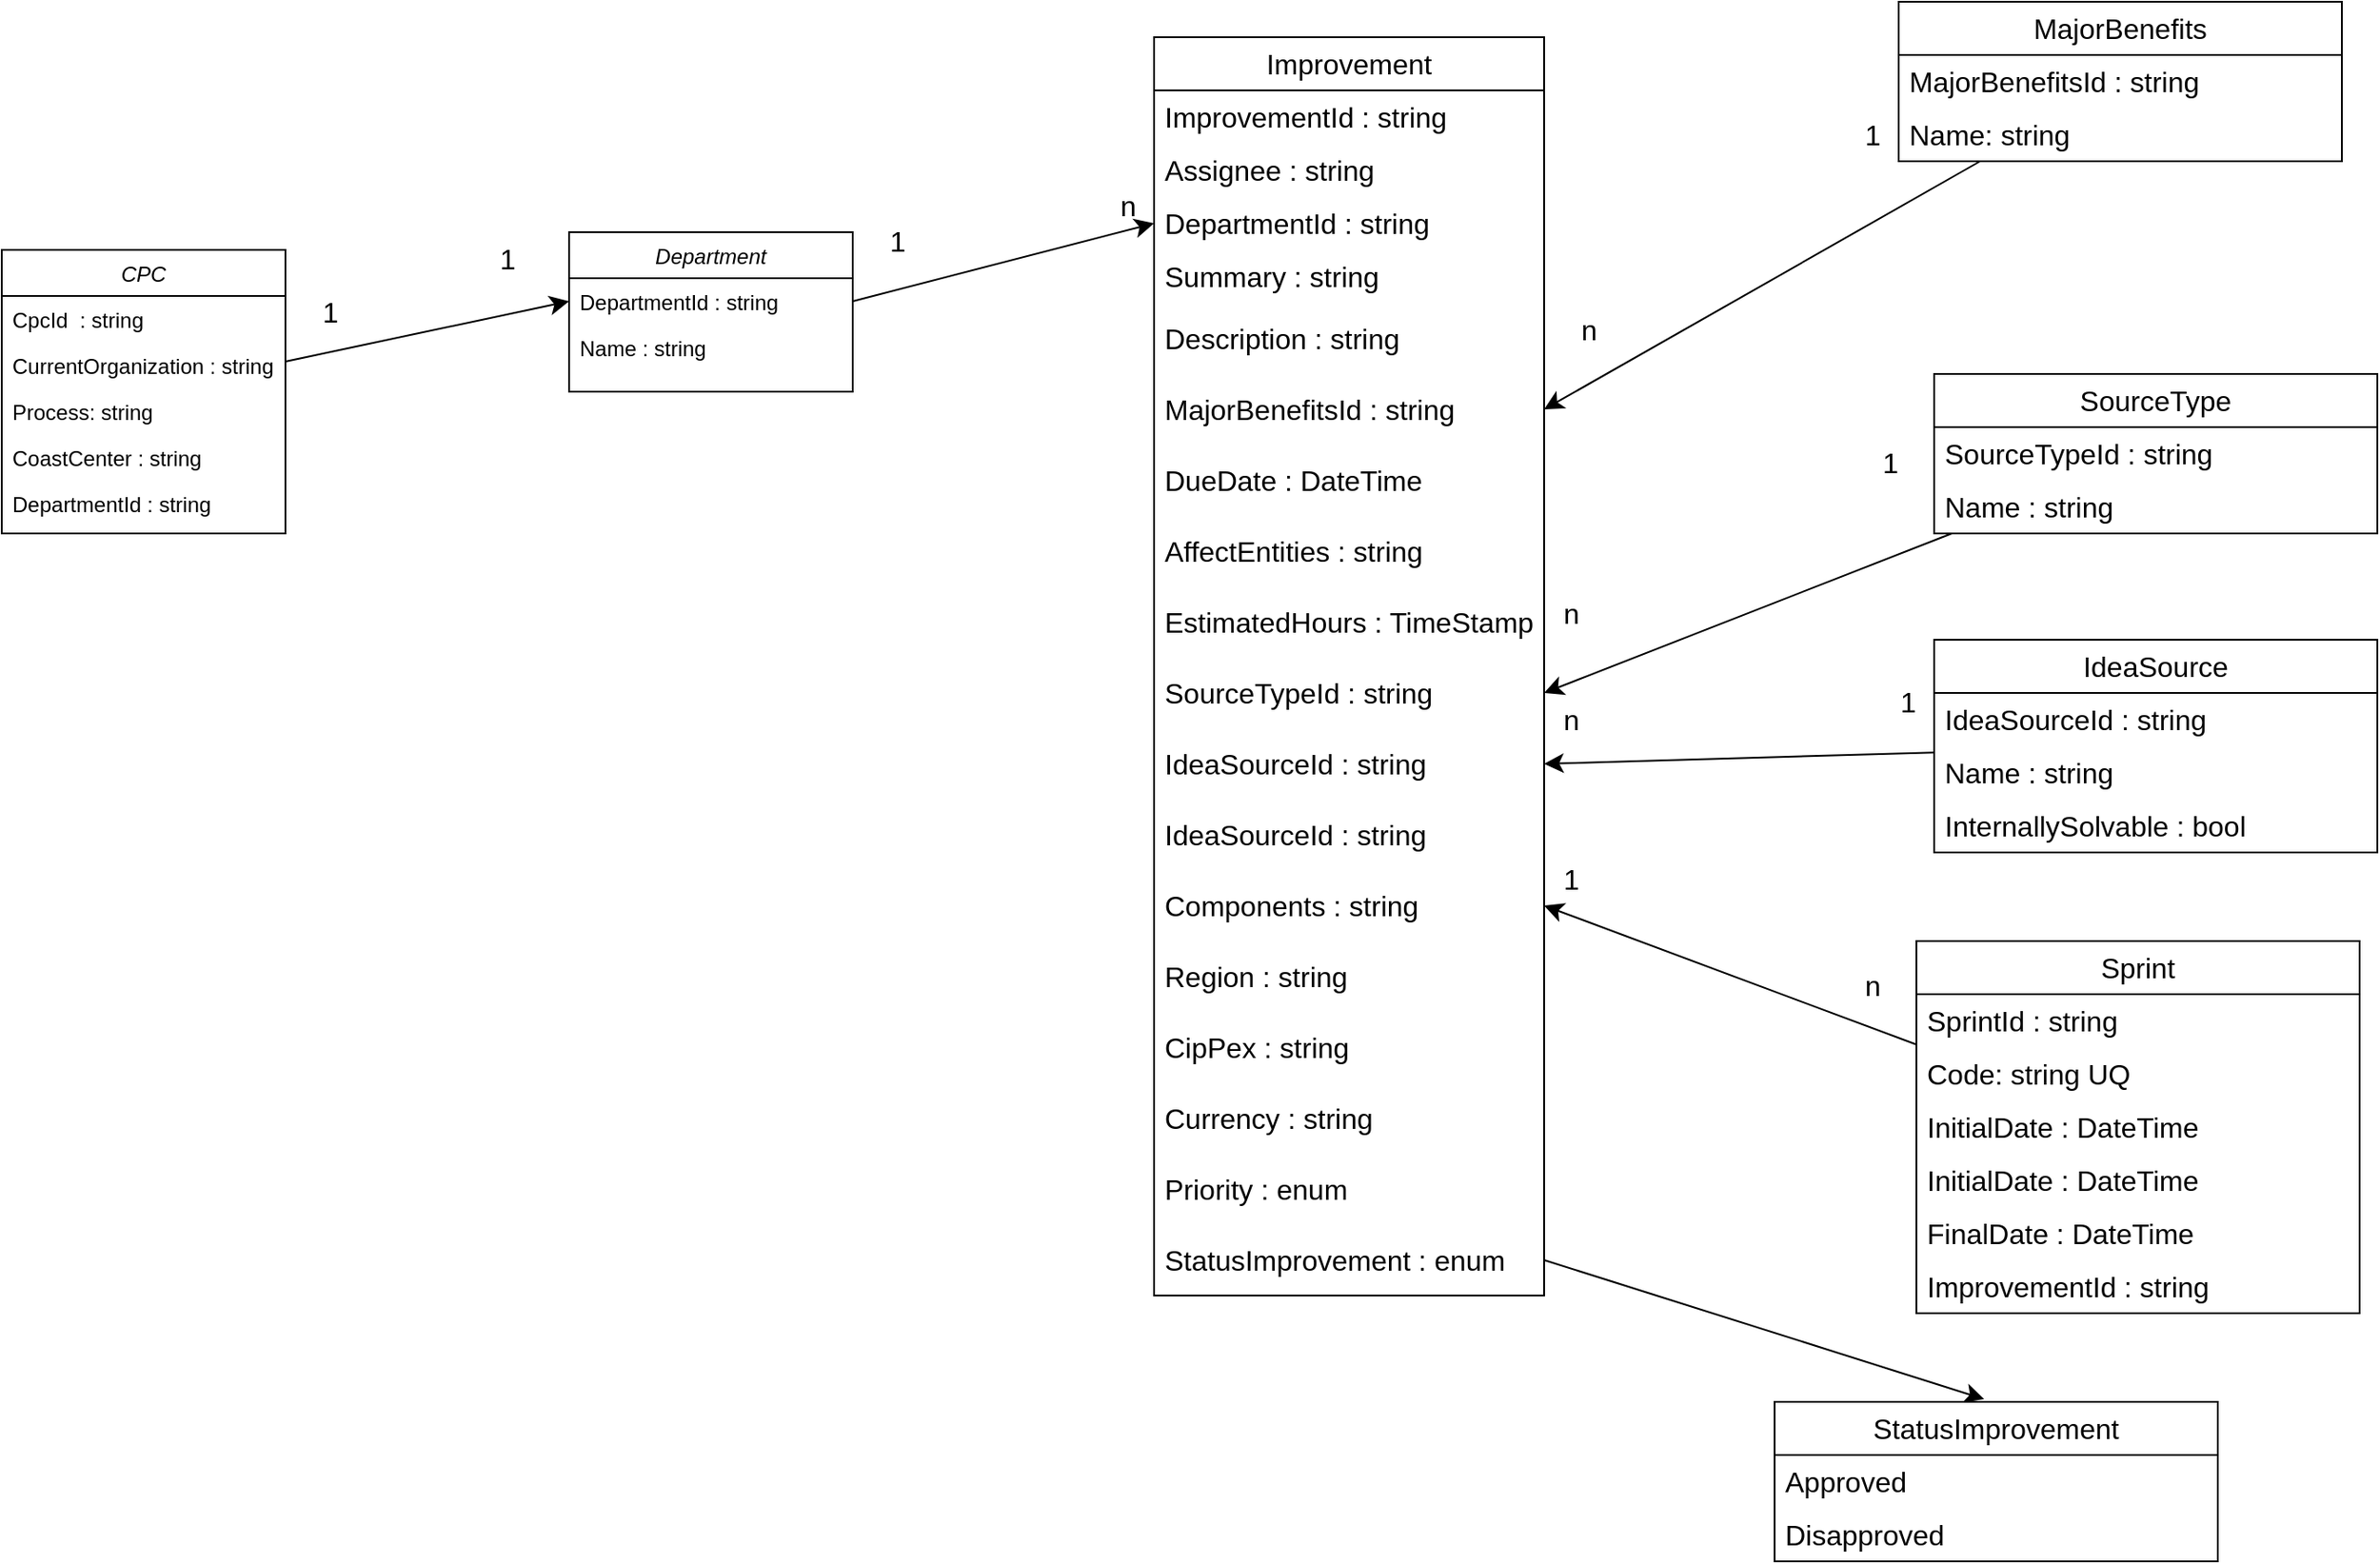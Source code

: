 <mxfile pages="2">
    <diagram id="C5RBs43oDa-KdzZeNtuy" name="Page-1">
        <mxGraphModel dx="1893" dy="731" grid="1" gridSize="10" guides="1" tooltips="1" connect="1" arrows="1" fold="1" page="1" pageScale="1" pageWidth="827" pageHeight="1169" math="0" shadow="0">
            <root>
                <mxCell id="WIyWlLk6GJQsqaUBKTNV-0"/>
                <mxCell id="WIyWlLk6GJQsqaUBKTNV-1" parent="WIyWlLk6GJQsqaUBKTNV-0"/>
                <mxCell id="zkfFHV4jXpPFQw0GAbJ--0" value="Department" style="swimlane;fontStyle=2;align=center;verticalAlign=top;childLayout=stackLayout;horizontal=1;startSize=26;horizontalStack=0;resizeParent=1;resizeLast=0;collapsible=1;marginBottom=0;rounded=0;shadow=0;strokeWidth=1;" parent="WIyWlLk6GJQsqaUBKTNV-1" vertex="1">
                    <mxGeometry x="-230" y="160" width="160" height="90" as="geometry">
                        <mxRectangle x="230" y="140" width="160" height="26" as="alternateBounds"/>
                    </mxGeometry>
                </mxCell>
                <mxCell id="zkfFHV4jXpPFQw0GAbJ--1" value="DepartmentId : string&#10;" style="text;align=left;verticalAlign=top;spacingLeft=4;spacingRight=4;overflow=hidden;rotatable=0;points=[[0,0.5],[1,0.5]];portConstraint=eastwest;" parent="zkfFHV4jXpPFQw0GAbJ--0" vertex="1">
                    <mxGeometry y="26" width="160" height="26" as="geometry"/>
                </mxCell>
                <mxCell id="zkfFHV4jXpPFQw0GAbJ--2" value="Name : string" style="text;align=left;verticalAlign=top;spacingLeft=4;spacingRight=4;overflow=hidden;rotatable=0;points=[[0,0.5],[1,0.5]];portConstraint=eastwest;rounded=0;shadow=0;html=0;" parent="zkfFHV4jXpPFQw0GAbJ--0" vertex="1">
                    <mxGeometry y="52" width="160" height="26" as="geometry"/>
                </mxCell>
                <mxCell id="5X6vWWqTuCtD_axQP573-7" style="edgeStyle=none;curved=1;rounded=0;orthogonalLoop=1;jettySize=auto;html=1;entryX=0;entryY=0.5;entryDx=0;entryDy=0;fontSize=12;startSize=8;endSize=8;" parent="WIyWlLk6GJQsqaUBKTNV-1" source="5X6vWWqTuCtD_axQP573-0" target="zkfFHV4jXpPFQw0GAbJ--1" edge="1">
                    <mxGeometry relative="1" as="geometry"/>
                </mxCell>
                <mxCell id="5X6vWWqTuCtD_axQP573-0" value="CPC" style="swimlane;fontStyle=2;align=center;verticalAlign=top;childLayout=stackLayout;horizontal=1;startSize=26;horizontalStack=0;resizeParent=1;resizeLast=0;collapsible=1;marginBottom=0;rounded=0;shadow=0;strokeWidth=1;" parent="WIyWlLk6GJQsqaUBKTNV-1" vertex="1">
                    <mxGeometry x="-550" y="170" width="160" height="160" as="geometry">
                        <mxRectangle x="230" y="140" width="160" height="26" as="alternateBounds"/>
                    </mxGeometry>
                </mxCell>
                <mxCell id="5X6vWWqTuCtD_axQP573-1" value="CpcId  : string" style="text;align=left;verticalAlign=top;spacingLeft=4;spacingRight=4;overflow=hidden;rotatable=0;points=[[0,0.5],[1,0.5]];portConstraint=eastwest;" parent="5X6vWWqTuCtD_axQP573-0" vertex="1">
                    <mxGeometry y="26" width="160" height="26" as="geometry"/>
                </mxCell>
                <mxCell id="5X6vWWqTuCtD_axQP573-2" value="CurrentOrganization : string" style="text;align=left;verticalAlign=top;spacingLeft=4;spacingRight=4;overflow=hidden;rotatable=0;points=[[0,0.5],[1,0.5]];portConstraint=eastwest;rounded=0;shadow=0;html=0;" parent="5X6vWWqTuCtD_axQP573-0" vertex="1">
                    <mxGeometry y="52" width="160" height="26" as="geometry"/>
                </mxCell>
                <mxCell id="5X6vWWqTuCtD_axQP573-4" value="Process: string" style="text;align=left;verticalAlign=top;spacingLeft=4;spacingRight=4;overflow=hidden;rotatable=0;points=[[0,0.5],[1,0.5]];portConstraint=eastwest;rounded=0;shadow=0;html=0;" parent="5X6vWWqTuCtD_axQP573-0" vertex="1">
                    <mxGeometry y="78" width="160" height="26" as="geometry"/>
                </mxCell>
                <mxCell id="5X6vWWqTuCtD_axQP573-5" value="CoastCenter : string" style="text;align=left;verticalAlign=top;spacingLeft=4;spacingRight=4;overflow=hidden;rotatable=0;points=[[0,0.5],[1,0.5]];portConstraint=eastwest;rounded=0;shadow=0;html=0;" parent="5X6vWWqTuCtD_axQP573-0" vertex="1">
                    <mxGeometry y="104" width="160" height="26" as="geometry"/>
                </mxCell>
                <mxCell id="5X6vWWqTuCtD_axQP573-6" value="DepartmentId : string" style="text;align=left;verticalAlign=top;spacingLeft=4;spacingRight=4;overflow=hidden;rotatable=0;points=[[0,0.5],[1,0.5]];portConstraint=eastwest;rounded=0;shadow=0;html=0;" parent="5X6vWWqTuCtD_axQP573-0" vertex="1">
                    <mxGeometry y="130" width="160" height="26" as="geometry"/>
                </mxCell>
                <mxCell id="5X6vWWqTuCtD_axQP573-8" value="1" style="text;html=1;align=center;verticalAlign=middle;resizable=0;points=[];autosize=1;strokeColor=none;fillColor=none;fontSize=16;" parent="WIyWlLk6GJQsqaUBKTNV-1" vertex="1">
                    <mxGeometry x="-280" y="160" width="30" height="30" as="geometry"/>
                </mxCell>
                <mxCell id="5X6vWWqTuCtD_axQP573-9" value="1" style="text;html=1;align=center;verticalAlign=middle;resizable=0;points=[];autosize=1;strokeColor=none;fillColor=none;fontSize=16;" parent="WIyWlLk6GJQsqaUBKTNV-1" vertex="1">
                    <mxGeometry x="-380" y="190" width="30" height="30" as="geometry"/>
                </mxCell>
                <mxCell id="5X6vWWqTuCtD_axQP573-10" value="Improvement" style="swimlane;fontStyle=0;childLayout=stackLayout;horizontal=1;startSize=30;horizontalStack=0;resizeParent=1;resizeParentMax=0;resizeLast=0;collapsible=1;marginBottom=0;whiteSpace=wrap;html=1;fontSize=16;" parent="WIyWlLk6GJQsqaUBKTNV-1" vertex="1">
                    <mxGeometry x="100" y="50" width="220" height="710" as="geometry"/>
                </mxCell>
                <mxCell id="5X6vWWqTuCtD_axQP573-11" value="ImprovementId : string" style="text;strokeColor=none;fillColor=none;align=left;verticalAlign=middle;spacingLeft=4;spacingRight=4;overflow=hidden;points=[[0,0.5],[1,0.5]];portConstraint=eastwest;rotatable=0;whiteSpace=wrap;html=1;fontSize=16;" parent="5X6vWWqTuCtD_axQP573-10" vertex="1">
                    <mxGeometry y="30" width="220" height="30" as="geometry"/>
                </mxCell>
                <mxCell id="5X6vWWqTuCtD_axQP573-48" value="Assignee&amp;nbsp;: string" style="text;strokeColor=none;fillColor=none;align=left;verticalAlign=middle;spacingLeft=4;spacingRight=4;overflow=hidden;points=[[0,0.5],[1,0.5]];portConstraint=eastwest;rotatable=0;whiteSpace=wrap;html=1;fontSize=16;" parent="5X6vWWqTuCtD_axQP573-10" vertex="1">
                    <mxGeometry y="60" width="220" height="30" as="geometry"/>
                </mxCell>
                <mxCell id="5X6vWWqTuCtD_axQP573-53" value="DepartmentId : string" style="text;strokeColor=none;fillColor=none;align=left;verticalAlign=middle;spacingLeft=4;spacingRight=4;overflow=hidden;points=[[0,0.5],[1,0.5]];portConstraint=eastwest;rotatable=0;whiteSpace=wrap;html=1;fontSize=16;" parent="5X6vWWqTuCtD_axQP573-10" vertex="1">
                    <mxGeometry y="90" width="220" height="30" as="geometry"/>
                </mxCell>
                <mxCell id="5X6vWWqTuCtD_axQP573-12" value="Summary : string" style="text;strokeColor=none;fillColor=none;align=left;verticalAlign=middle;spacingLeft=4;spacingRight=4;overflow=hidden;points=[[0,0.5],[1,0.5]];portConstraint=eastwest;rotatable=0;whiteSpace=wrap;html=1;fontSize=16;" parent="5X6vWWqTuCtD_axQP573-10" vertex="1">
                    <mxGeometry y="120" width="220" height="30" as="geometry"/>
                </mxCell>
                <mxCell id="5X6vWWqTuCtD_axQP573-13" value="Description : string" style="text;strokeColor=none;fillColor=none;align=left;verticalAlign=middle;spacingLeft=4;spacingRight=4;overflow=hidden;points=[[0,0.5],[1,0.5]];portConstraint=eastwest;rotatable=0;whiteSpace=wrap;html=1;fontSize=16;" parent="5X6vWWqTuCtD_axQP573-10" vertex="1">
                    <mxGeometry y="150" width="220" height="40" as="geometry"/>
                </mxCell>
                <mxCell id="5X6vWWqTuCtD_axQP573-19" value="MajorBenefitsId : string&amp;nbsp;" style="text;strokeColor=none;fillColor=none;align=left;verticalAlign=middle;spacingLeft=4;spacingRight=4;overflow=hidden;points=[[0,0.5],[1,0.5]];portConstraint=eastwest;rotatable=0;whiteSpace=wrap;html=1;fontSize=16;" parent="5X6vWWqTuCtD_axQP573-10" vertex="1">
                    <mxGeometry y="190" width="220" height="40" as="geometry"/>
                </mxCell>
                <mxCell id="5X6vWWqTuCtD_axQP573-25" value="DueDate : DateTime" style="text;strokeColor=none;fillColor=none;align=left;verticalAlign=middle;spacingLeft=4;spacingRight=4;overflow=hidden;points=[[0,0.5],[1,0.5]];portConstraint=eastwest;rotatable=0;whiteSpace=wrap;html=1;fontSize=16;" parent="5X6vWWqTuCtD_axQP573-10" vertex="1">
                    <mxGeometry y="230" width="220" height="40" as="geometry"/>
                </mxCell>
                <mxCell id="5X6vWWqTuCtD_axQP573-26" value="AffectEntities : string" style="text;strokeColor=none;fillColor=none;align=left;verticalAlign=middle;spacingLeft=4;spacingRight=4;overflow=hidden;points=[[0,0.5],[1,0.5]];portConstraint=eastwest;rotatable=0;whiteSpace=wrap;html=1;fontSize=16;" parent="5X6vWWqTuCtD_axQP573-10" vertex="1">
                    <mxGeometry y="270" width="220" height="40" as="geometry"/>
                </mxCell>
                <mxCell id="5X6vWWqTuCtD_axQP573-33" value="EstimatedHours : TimeStamp" style="text;strokeColor=none;fillColor=none;align=left;verticalAlign=middle;spacingLeft=4;spacingRight=4;overflow=hidden;points=[[0,0.5],[1,0.5]];portConstraint=eastwest;rotatable=0;whiteSpace=wrap;html=1;fontSize=16;" parent="5X6vWWqTuCtD_axQP573-10" vertex="1">
                    <mxGeometry y="310" width="220" height="40" as="geometry"/>
                </mxCell>
                <mxCell id="5X6vWWqTuCtD_axQP573-34" value="SourceTypeId : string" style="text;strokeColor=none;fillColor=none;align=left;verticalAlign=middle;spacingLeft=4;spacingRight=4;overflow=hidden;points=[[0,0.5],[1,0.5]];portConstraint=eastwest;rotatable=0;whiteSpace=wrap;html=1;fontSize=16;" parent="5X6vWWqTuCtD_axQP573-10" vertex="1">
                    <mxGeometry y="350" width="220" height="40" as="geometry"/>
                </mxCell>
                <mxCell id="5X6vWWqTuCtD_axQP573-42" value="IdeaSourceId : string" style="text;strokeColor=none;fillColor=none;align=left;verticalAlign=middle;spacingLeft=4;spacingRight=4;overflow=hidden;points=[[0,0.5],[1,0.5]];portConstraint=eastwest;rotatable=0;whiteSpace=wrap;html=1;fontSize=16;" parent="5X6vWWqTuCtD_axQP573-10" vertex="1">
                    <mxGeometry y="390" width="220" height="40" as="geometry"/>
                </mxCell>
                <mxCell id="5X6vWWqTuCtD_axQP573-57" value="IdeaSourceId : string" style="text;strokeColor=none;fillColor=none;align=left;verticalAlign=middle;spacingLeft=4;spacingRight=4;overflow=hidden;points=[[0,0.5],[1,0.5]];portConstraint=eastwest;rotatable=0;whiteSpace=wrap;html=1;fontSize=16;" parent="5X6vWWqTuCtD_axQP573-10" vertex="1">
                    <mxGeometry y="430" width="220" height="40" as="geometry"/>
                </mxCell>
                <mxCell id="5X6vWWqTuCtD_axQP573-66" value="Components : string" style="text;strokeColor=none;fillColor=none;align=left;verticalAlign=middle;spacingLeft=4;spacingRight=4;overflow=hidden;points=[[0,0.5],[1,0.5]];portConstraint=eastwest;rotatable=0;whiteSpace=wrap;html=1;fontSize=16;" parent="5X6vWWqTuCtD_axQP573-10" vertex="1">
                    <mxGeometry y="470" width="220" height="40" as="geometry"/>
                </mxCell>
                <mxCell id="5X6vWWqTuCtD_axQP573-67" value="Region : string" style="text;strokeColor=none;fillColor=none;align=left;verticalAlign=middle;spacingLeft=4;spacingRight=4;overflow=hidden;points=[[0,0.5],[1,0.5]];portConstraint=eastwest;rotatable=0;whiteSpace=wrap;html=1;fontSize=16;" parent="5X6vWWqTuCtD_axQP573-10" vertex="1">
                    <mxGeometry y="510" width="220" height="40" as="geometry"/>
                </mxCell>
                <mxCell id="5X6vWWqTuCtD_axQP573-68" value="CipPex : string" style="text;strokeColor=none;fillColor=none;align=left;verticalAlign=middle;spacingLeft=4;spacingRight=4;overflow=hidden;points=[[0,0.5],[1,0.5]];portConstraint=eastwest;rotatable=0;whiteSpace=wrap;html=1;fontSize=16;" parent="5X6vWWqTuCtD_axQP573-10" vertex="1">
                    <mxGeometry y="550" width="220" height="40" as="geometry"/>
                </mxCell>
                <mxCell id="5X6vWWqTuCtD_axQP573-69" value="Currency : string" style="text;strokeColor=none;fillColor=none;align=left;verticalAlign=middle;spacingLeft=4;spacingRight=4;overflow=hidden;points=[[0,0.5],[1,0.5]];portConstraint=eastwest;rotatable=0;whiteSpace=wrap;html=1;fontSize=16;" parent="5X6vWWqTuCtD_axQP573-10" vertex="1">
                    <mxGeometry y="590" width="220" height="40" as="geometry"/>
                </mxCell>
                <mxCell id="5X6vWWqTuCtD_axQP573-70" value="Priority : enum" style="text;strokeColor=none;fillColor=none;align=left;verticalAlign=middle;spacingLeft=4;spacingRight=4;overflow=hidden;points=[[0,0.5],[1,0.5]];portConstraint=eastwest;rotatable=0;whiteSpace=wrap;html=1;fontSize=16;" parent="5X6vWWqTuCtD_axQP573-10" vertex="1">
                    <mxGeometry y="630" width="220" height="40" as="geometry"/>
                </mxCell>
                <mxCell id="V3F5qTrBF1ACq048u2DE-0" value="StatusImprovement : enum" style="text;strokeColor=none;fillColor=none;align=left;verticalAlign=middle;spacingLeft=4;spacingRight=4;overflow=hidden;points=[[0,0.5],[1,0.5]];portConstraint=eastwest;rotatable=0;whiteSpace=wrap;html=1;fontSize=16;" parent="5X6vWWqTuCtD_axQP573-10" vertex="1">
                    <mxGeometry y="670" width="220" height="40" as="geometry"/>
                </mxCell>
                <mxCell id="5X6vWWqTuCtD_axQP573-35" style="edgeStyle=none;curved=1;rounded=0;orthogonalLoop=1;jettySize=auto;html=1;entryX=1;entryY=0.5;entryDx=0;entryDy=0;fontSize=12;startSize=8;endSize=8;" parent="WIyWlLk6GJQsqaUBKTNV-1" source="5X6vWWqTuCtD_axQP573-14" target="5X6vWWqTuCtD_axQP573-19" edge="1">
                    <mxGeometry relative="1" as="geometry"/>
                </mxCell>
                <mxCell id="5X6vWWqTuCtD_axQP573-14" value="MajorBenefits" style="swimlane;fontStyle=0;childLayout=stackLayout;horizontal=1;startSize=30;horizontalStack=0;resizeParent=1;resizeParentMax=0;resizeLast=0;collapsible=1;marginBottom=0;whiteSpace=wrap;html=1;fontSize=16;" parent="WIyWlLk6GJQsqaUBKTNV-1" vertex="1">
                    <mxGeometry x="520" y="30" width="250" height="90" as="geometry"/>
                </mxCell>
                <mxCell id="5X6vWWqTuCtD_axQP573-17" value="MajorBenefitsId : string&amp;nbsp;" style="text;strokeColor=none;fillColor=none;align=left;verticalAlign=middle;spacingLeft=4;spacingRight=4;overflow=hidden;points=[[0,0.5],[1,0.5]];portConstraint=eastwest;rotatable=0;whiteSpace=wrap;html=1;fontSize=16;" parent="5X6vWWqTuCtD_axQP573-14" vertex="1">
                    <mxGeometry y="30" width="250" height="30" as="geometry"/>
                </mxCell>
                <mxCell id="5X6vWWqTuCtD_axQP573-32" value="Name: string" style="text;strokeColor=none;fillColor=none;align=left;verticalAlign=middle;spacingLeft=4;spacingRight=4;overflow=hidden;points=[[0,0.5],[1,0.5]];portConstraint=eastwest;rotatable=0;whiteSpace=wrap;html=1;fontSize=16;" parent="5X6vWWqTuCtD_axQP573-14" vertex="1">
                    <mxGeometry y="60" width="250" height="30" as="geometry"/>
                </mxCell>
                <mxCell id="5X6vWWqTuCtD_axQP573-36" style="edgeStyle=none;curved=1;rounded=0;orthogonalLoop=1;jettySize=auto;html=1;entryX=1;entryY=0.5;entryDx=0;entryDy=0;fontSize=12;startSize=8;endSize=8;" parent="WIyWlLk6GJQsqaUBKTNV-1" source="5X6vWWqTuCtD_axQP573-27" target="5X6vWWqTuCtD_axQP573-34" edge="1">
                    <mxGeometry relative="1" as="geometry"/>
                </mxCell>
                <mxCell id="5X6vWWqTuCtD_axQP573-27" value="SourceType" style="swimlane;fontStyle=0;childLayout=stackLayout;horizontal=1;startSize=30;horizontalStack=0;resizeParent=1;resizeParentMax=0;resizeLast=0;collapsible=1;marginBottom=0;whiteSpace=wrap;html=1;fontSize=16;" parent="WIyWlLk6GJQsqaUBKTNV-1" vertex="1">
                    <mxGeometry x="540" y="240" width="250" height="90" as="geometry"/>
                </mxCell>
                <mxCell id="5X6vWWqTuCtD_axQP573-28" value="SourceTypeId : string" style="text;strokeColor=none;fillColor=none;align=left;verticalAlign=middle;spacingLeft=4;spacingRight=4;overflow=hidden;points=[[0,0.5],[1,0.5]];portConstraint=eastwest;rotatable=0;whiteSpace=wrap;html=1;fontSize=16;" parent="5X6vWWqTuCtD_axQP573-27" vertex="1">
                    <mxGeometry y="30" width="250" height="30" as="geometry"/>
                </mxCell>
                <mxCell id="5X6vWWqTuCtD_axQP573-37" value="Name : string" style="text;strokeColor=none;fillColor=none;align=left;verticalAlign=middle;spacingLeft=4;spacingRight=4;overflow=hidden;points=[[0,0.5],[1,0.5]];portConstraint=eastwest;rotatable=0;whiteSpace=wrap;html=1;fontSize=16;" parent="5X6vWWqTuCtD_axQP573-27" vertex="1">
                    <mxGeometry y="60" width="250" height="30" as="geometry"/>
                </mxCell>
                <mxCell id="5X6vWWqTuCtD_axQP573-38" value="n" style="text;html=1;align=center;verticalAlign=middle;resizable=0;points=[];autosize=1;strokeColor=none;fillColor=none;fontSize=16;" parent="WIyWlLk6GJQsqaUBKTNV-1" vertex="1">
                    <mxGeometry x="330" y="200" width="30" height="30" as="geometry"/>
                </mxCell>
                <mxCell id="5X6vWWqTuCtD_axQP573-39" value="1" style="text;html=1;align=center;verticalAlign=middle;resizable=0;points=[];autosize=1;strokeColor=none;fillColor=none;fontSize=16;" parent="WIyWlLk6GJQsqaUBKTNV-1" vertex="1">
                    <mxGeometry x="490" y="90" width="30" height="30" as="geometry"/>
                </mxCell>
                <mxCell id="5X6vWWqTuCtD_axQP573-40" value="n" style="text;html=1;align=center;verticalAlign=middle;resizable=0;points=[];autosize=1;strokeColor=none;fillColor=none;fontSize=16;" parent="WIyWlLk6GJQsqaUBKTNV-1" vertex="1">
                    <mxGeometry x="320" y="360" width="30" height="30" as="geometry"/>
                </mxCell>
                <mxCell id="5X6vWWqTuCtD_axQP573-41" value="1" style="text;html=1;align=center;verticalAlign=middle;resizable=0;points=[];autosize=1;strokeColor=none;fillColor=none;fontSize=16;" parent="WIyWlLk6GJQsqaUBKTNV-1" vertex="1">
                    <mxGeometry x="500" y="275" width="30" height="30" as="geometry"/>
                </mxCell>
                <mxCell id="5X6vWWqTuCtD_axQP573-47" style="edgeStyle=none;curved=1;rounded=0;orthogonalLoop=1;jettySize=auto;html=1;entryX=1;entryY=0.5;entryDx=0;entryDy=0;fontSize=12;startSize=8;endSize=8;" parent="WIyWlLk6GJQsqaUBKTNV-1" source="5X6vWWqTuCtD_axQP573-43" target="5X6vWWqTuCtD_axQP573-42" edge="1">
                    <mxGeometry relative="1" as="geometry"/>
                </mxCell>
                <mxCell id="5X6vWWqTuCtD_axQP573-43" value="IdeaSource" style="swimlane;fontStyle=0;childLayout=stackLayout;horizontal=1;startSize=30;horizontalStack=0;resizeParent=1;resizeParentMax=0;resizeLast=0;collapsible=1;marginBottom=0;whiteSpace=wrap;html=1;fontSize=16;" parent="WIyWlLk6GJQsqaUBKTNV-1" vertex="1">
                    <mxGeometry x="540" y="390" width="250" height="120" as="geometry"/>
                </mxCell>
                <mxCell id="5X6vWWqTuCtD_axQP573-44" value="IdeaSourceId : string" style="text;strokeColor=none;fillColor=none;align=left;verticalAlign=middle;spacingLeft=4;spacingRight=4;overflow=hidden;points=[[0,0.5],[1,0.5]];portConstraint=eastwest;rotatable=0;whiteSpace=wrap;html=1;fontSize=16;" parent="5X6vWWqTuCtD_axQP573-43" vertex="1">
                    <mxGeometry y="30" width="250" height="30" as="geometry"/>
                </mxCell>
                <mxCell id="5X6vWWqTuCtD_axQP573-45" value="Name : string" style="text;strokeColor=none;fillColor=none;align=left;verticalAlign=middle;spacingLeft=4;spacingRight=4;overflow=hidden;points=[[0,0.5],[1,0.5]];portConstraint=eastwest;rotatable=0;whiteSpace=wrap;html=1;fontSize=16;" parent="5X6vWWqTuCtD_axQP573-43" vertex="1">
                    <mxGeometry y="60" width="250" height="30" as="geometry"/>
                </mxCell>
                <mxCell id="5X6vWWqTuCtD_axQP573-46" value="InternallySolvable : bool" style="text;strokeColor=none;fillColor=none;align=left;verticalAlign=middle;spacingLeft=4;spacingRight=4;overflow=hidden;points=[[0,0.5],[1,0.5]];portConstraint=eastwest;rotatable=0;whiteSpace=wrap;html=1;fontSize=16;" parent="5X6vWWqTuCtD_axQP573-43" vertex="1">
                    <mxGeometry y="90" width="250" height="30" as="geometry"/>
                </mxCell>
                <mxCell id="5X6vWWqTuCtD_axQP573-49" value="1" style="text;html=1;align=center;verticalAlign=middle;resizable=0;points=[];autosize=1;strokeColor=none;fillColor=none;fontSize=16;" parent="WIyWlLk6GJQsqaUBKTNV-1" vertex="1">
                    <mxGeometry x="510" y="410" width="30" height="30" as="geometry"/>
                </mxCell>
                <mxCell id="5X6vWWqTuCtD_axQP573-50" value="n" style="text;html=1;align=center;verticalAlign=middle;resizable=0;points=[];autosize=1;strokeColor=none;fillColor=none;fontSize=16;" parent="WIyWlLk6GJQsqaUBKTNV-1" vertex="1">
                    <mxGeometry x="320" y="420" width="30" height="30" as="geometry"/>
                </mxCell>
                <mxCell id="5X6vWWqTuCtD_axQP573-54" style="edgeStyle=none;curved=1;rounded=0;orthogonalLoop=1;jettySize=auto;html=1;entryX=0;entryY=0.5;entryDx=0;entryDy=0;fontSize=12;startSize=8;endSize=8;exitX=1;exitY=0.5;exitDx=0;exitDy=0;" parent="WIyWlLk6GJQsqaUBKTNV-1" source="zkfFHV4jXpPFQw0GAbJ--1" target="5X6vWWqTuCtD_axQP573-53" edge="1">
                    <mxGeometry relative="1" as="geometry"/>
                </mxCell>
                <mxCell id="5X6vWWqTuCtD_axQP573-55" value="1" style="text;html=1;align=center;verticalAlign=middle;resizable=0;points=[];autosize=1;strokeColor=none;fillColor=none;fontSize=16;" parent="WIyWlLk6GJQsqaUBKTNV-1" vertex="1">
                    <mxGeometry x="-60" y="150" width="30" height="30" as="geometry"/>
                </mxCell>
                <mxCell id="5X6vWWqTuCtD_axQP573-56" value="n" style="text;html=1;align=center;verticalAlign=middle;resizable=0;points=[];autosize=1;strokeColor=none;fillColor=none;fontSize=16;" parent="WIyWlLk6GJQsqaUBKTNV-1" vertex="1">
                    <mxGeometry x="70" y="130" width="30" height="30" as="geometry"/>
                </mxCell>
                <mxCell id="5X6vWWqTuCtD_axQP573-65" style="edgeStyle=none;curved=1;rounded=0;orthogonalLoop=1;jettySize=auto;html=1;entryX=1;entryY=0.5;entryDx=0;entryDy=0;fontSize=12;startSize=8;endSize=8;" parent="WIyWlLk6GJQsqaUBKTNV-1" source="5X6vWWqTuCtD_axQP573-59" edge="1">
                    <mxGeometry relative="1" as="geometry">
                        <mxPoint x="320" y="540" as="targetPoint"/>
                    </mxGeometry>
                </mxCell>
                <mxCell id="5X6vWWqTuCtD_axQP573-59" value="Sprint" style="swimlane;fontStyle=0;childLayout=stackLayout;horizontal=1;startSize=30;horizontalStack=0;resizeParent=1;resizeParentMax=0;resizeLast=0;collapsible=1;marginBottom=0;whiteSpace=wrap;html=1;fontSize=16;" parent="WIyWlLk6GJQsqaUBKTNV-1" vertex="1">
                    <mxGeometry x="530" y="560" width="250" height="210" as="geometry"/>
                </mxCell>
                <mxCell id="5X6vWWqTuCtD_axQP573-60" value="SprintId : string&amp;nbsp;&amp;nbsp;" style="text;strokeColor=none;fillColor=none;align=left;verticalAlign=middle;spacingLeft=4;spacingRight=4;overflow=hidden;points=[[0,0.5],[1,0.5]];portConstraint=eastwest;rotatable=0;whiteSpace=wrap;html=1;fontSize=16;" parent="5X6vWWqTuCtD_axQP573-59" vertex="1">
                    <mxGeometry y="30" width="250" height="30" as="geometry"/>
                </mxCell>
                <mxCell id="5X6vWWqTuCtD_axQP573-63" value="Code: string UQ" style="text;strokeColor=none;fillColor=none;align=left;verticalAlign=middle;spacingLeft=4;spacingRight=4;overflow=hidden;points=[[0,0.5],[1,0.5]];portConstraint=eastwest;rotatable=0;whiteSpace=wrap;html=1;fontSize=16;" parent="5X6vWWqTuCtD_axQP573-59" vertex="1">
                    <mxGeometry y="60" width="250" height="30" as="geometry"/>
                </mxCell>
                <mxCell id="5X6vWWqTuCtD_axQP573-64" value="InitialDate : DateTime" style="text;strokeColor=none;fillColor=none;align=left;verticalAlign=middle;spacingLeft=4;spacingRight=4;overflow=hidden;points=[[0,0.5],[1,0.5]];portConstraint=eastwest;rotatable=0;whiteSpace=wrap;html=1;fontSize=16;" parent="5X6vWWqTuCtD_axQP573-59" vertex="1">
                    <mxGeometry y="90" width="250" height="30" as="geometry"/>
                </mxCell>
                <mxCell id="5X6vWWqTuCtD_axQP573-61" value="InitialDate : DateTime" style="text;strokeColor=none;fillColor=none;align=left;verticalAlign=middle;spacingLeft=4;spacingRight=4;overflow=hidden;points=[[0,0.5],[1,0.5]];portConstraint=eastwest;rotatable=0;whiteSpace=wrap;html=1;fontSize=16;" parent="5X6vWWqTuCtD_axQP573-59" vertex="1">
                    <mxGeometry y="120" width="250" height="30" as="geometry"/>
                </mxCell>
                <mxCell id="5X6vWWqTuCtD_axQP573-73" value="FinalDate : DateTime" style="text;strokeColor=none;fillColor=none;align=left;verticalAlign=middle;spacingLeft=4;spacingRight=4;overflow=hidden;points=[[0,0.5],[1,0.5]];portConstraint=eastwest;rotatable=0;whiteSpace=wrap;html=1;fontSize=16;" parent="5X6vWWqTuCtD_axQP573-59" vertex="1">
                    <mxGeometry y="150" width="250" height="30" as="geometry"/>
                </mxCell>
                <mxCell id="5X6vWWqTuCtD_axQP573-62" value="ImprovementId : string" style="text;strokeColor=none;fillColor=none;align=left;verticalAlign=middle;spacingLeft=4;spacingRight=4;overflow=hidden;points=[[0,0.5],[1,0.5]];portConstraint=eastwest;rotatable=0;whiteSpace=wrap;html=1;fontSize=16;" parent="5X6vWWqTuCtD_axQP573-59" vertex="1">
                    <mxGeometry y="180" width="250" height="30" as="geometry"/>
                </mxCell>
                <mxCell id="5X6vWWqTuCtD_axQP573-71" value="n" style="text;html=1;align=center;verticalAlign=middle;resizable=0;points=[];autosize=1;strokeColor=none;fillColor=none;fontSize=16;" parent="WIyWlLk6GJQsqaUBKTNV-1" vertex="1">
                    <mxGeometry x="490" y="570" width="30" height="30" as="geometry"/>
                </mxCell>
                <mxCell id="5X6vWWqTuCtD_axQP573-72" value="1" style="text;html=1;align=center;verticalAlign=middle;resizable=0;points=[];autosize=1;strokeColor=none;fillColor=none;fontSize=16;" parent="WIyWlLk6GJQsqaUBKTNV-1" vertex="1">
                    <mxGeometry x="320" y="510" width="30" height="30" as="geometry"/>
                </mxCell>
                <mxCell id="V3F5qTrBF1ACq048u2DE-2" value="StatusImprovement" style="swimlane;fontStyle=0;childLayout=stackLayout;horizontal=1;startSize=30;horizontalStack=0;resizeParent=1;resizeParentMax=0;resizeLast=0;collapsible=1;marginBottom=0;whiteSpace=wrap;html=1;fontSize=16;" parent="WIyWlLk6GJQsqaUBKTNV-1" vertex="1">
                    <mxGeometry x="450" y="820" width="250" height="90" as="geometry"/>
                </mxCell>
                <mxCell id="V3F5qTrBF1ACq048u2DE-3" value="Approved" style="text;strokeColor=none;fillColor=none;align=left;verticalAlign=middle;spacingLeft=4;spacingRight=4;overflow=hidden;points=[[0,0.5],[1,0.5]];portConstraint=eastwest;rotatable=0;whiteSpace=wrap;html=1;fontSize=16;" parent="V3F5qTrBF1ACq048u2DE-2" vertex="1">
                    <mxGeometry y="30" width="250" height="30" as="geometry"/>
                </mxCell>
                <mxCell id="V3F5qTrBF1ACq048u2DE-9" value="Disapproved" style="text;strokeColor=none;fillColor=none;align=left;verticalAlign=middle;spacingLeft=4;spacingRight=4;overflow=hidden;points=[[0,0.5],[1,0.5]];portConstraint=eastwest;rotatable=0;whiteSpace=wrap;html=1;fontSize=16;" parent="V3F5qTrBF1ACq048u2DE-2" vertex="1">
                    <mxGeometry y="60" width="250" height="30" as="geometry"/>
                </mxCell>
                <mxCell id="V3F5qTrBF1ACq048u2DE-1" style="edgeStyle=none;curved=1;rounded=0;orthogonalLoop=1;jettySize=auto;html=1;exitX=1;exitY=0.5;exitDx=0;exitDy=0;fontSize=12;startSize=8;endSize=8;entryX=0.473;entryY=-0.017;entryDx=0;entryDy=0;entryPerimeter=0;" parent="WIyWlLk6GJQsqaUBKTNV-1" source="V3F5qTrBF1ACq048u2DE-0" target="V3F5qTrBF1ACq048u2DE-2" edge="1">
                    <mxGeometry relative="1" as="geometry">
                        <mxPoint x="380" y="820" as="targetPoint"/>
                    </mxGeometry>
                </mxCell>
            </root>
        </mxGraphModel>
    </diagram>
    <diagram id="k76fcA9X5oMHo38e-QYq" name="Página-2">
        <mxGraphModel dx="4746" dy="1312" grid="0" gridSize="10" guides="1" tooltips="1" connect="1" arrows="1" fold="1" page="0" pageScale="1" pageWidth="827" pageHeight="1169" math="0" shadow="0">
            <root>
                <mxCell id="0"/>
                <mxCell id="1" parent="0"/>
                <mxCell id="-KwbOjn1HMiHlHddKkjQ-1" value="Department" style="swimlane;fontStyle=2;align=center;verticalAlign=top;childLayout=stackLayout;horizontal=1;startSize=26;horizontalStack=0;resizeParent=1;resizeLast=0;collapsible=1;marginBottom=0;rounded=0;shadow=0;strokeWidth=1;" parent="1" vertex="1">
                    <mxGeometry x="-670" y="65" width="160" height="90" as="geometry">
                        <mxRectangle x="230" y="140" width="160" height="26" as="alternateBounds"/>
                    </mxGeometry>
                </mxCell>
                <mxCell id="-KwbOjn1HMiHlHddKkjQ-2" value="DepartmentId : string&#10;" style="text;align=left;verticalAlign=top;spacingLeft=4;spacingRight=4;overflow=hidden;rotatable=0;points=[[0,0.5],[1,0.5]];portConstraint=eastwest;" parent="-KwbOjn1HMiHlHddKkjQ-1" vertex="1">
                    <mxGeometry y="26" width="160" height="26" as="geometry"/>
                </mxCell>
                <mxCell id="-KwbOjn1HMiHlHddKkjQ-3" value="Name : string" style="text;align=left;verticalAlign=top;spacingLeft=4;spacingRight=4;overflow=hidden;rotatable=0;points=[[0,0.5],[1,0.5]];portConstraint=eastwest;rounded=0;shadow=0;html=0;" parent="-KwbOjn1HMiHlHddKkjQ-1" vertex="1">
                    <mxGeometry y="52" width="160" height="26" as="geometry"/>
                </mxCell>
                <mxCell id="-KwbOjn1HMiHlHddKkjQ-13" value="Improvement" style="swimlane;fontStyle=0;childLayout=stackLayout;horizontal=1;startSize=30;horizontalStack=0;resizeParent=1;resizeParentMax=0;resizeLast=0;collapsible=1;marginBottom=0;whiteSpace=wrap;html=1;fontSize=16;" parent="1" vertex="1">
                    <mxGeometry x="-340" y="-45" width="220" height="750" as="geometry"/>
                </mxCell>
                <mxCell id="-KwbOjn1HMiHlHddKkjQ-14" value="ImprovementId : string" style="text;strokeColor=none;fillColor=none;align=left;verticalAlign=middle;spacingLeft=4;spacingRight=4;overflow=hidden;points=[[0,0.5],[1,0.5]];portConstraint=eastwest;rotatable=0;whiteSpace=wrap;html=1;fontSize=16;" parent="-KwbOjn1HMiHlHddKkjQ-13" vertex="1">
                    <mxGeometry y="30" width="220" height="30" as="geometry"/>
                </mxCell>
                <mxCell id="-KwbOjn1HMiHlHddKkjQ-15" value="Assignee&amp;nbsp;: string" style="text;strokeColor=none;fillColor=none;align=left;verticalAlign=middle;spacingLeft=4;spacingRight=4;overflow=hidden;points=[[0,0.5],[1,0.5]];portConstraint=eastwest;rotatable=0;whiteSpace=wrap;html=1;fontSize=16;" parent="-KwbOjn1HMiHlHddKkjQ-13" vertex="1">
                    <mxGeometry y="60" width="220" height="30" as="geometry"/>
                </mxCell>
                <mxCell id="-KwbOjn1HMiHlHddKkjQ-16" value="DepartmentId : string" style="text;strokeColor=none;fillColor=none;align=left;verticalAlign=middle;spacingLeft=4;spacingRight=4;overflow=hidden;points=[[0,0.5],[1,0.5]];portConstraint=eastwest;rotatable=0;whiteSpace=wrap;html=1;fontSize=16;" parent="-KwbOjn1HMiHlHddKkjQ-13" vertex="1">
                    <mxGeometry y="90" width="220" height="30" as="geometry"/>
                </mxCell>
                <mxCell id="-KwbOjn1HMiHlHddKkjQ-17" value="Summary : string" style="text;strokeColor=none;fillColor=none;align=left;verticalAlign=middle;spacingLeft=4;spacingRight=4;overflow=hidden;points=[[0,0.5],[1,0.5]];portConstraint=eastwest;rotatable=0;whiteSpace=wrap;html=1;fontSize=16;" parent="-KwbOjn1HMiHlHddKkjQ-13" vertex="1">
                    <mxGeometry y="120" width="220" height="30" as="geometry"/>
                </mxCell>
                <mxCell id="-KwbOjn1HMiHlHddKkjQ-18" value="Description : string" style="text;strokeColor=none;fillColor=none;align=left;verticalAlign=middle;spacingLeft=4;spacingRight=4;overflow=hidden;points=[[0,0.5],[1,0.5]];portConstraint=eastwest;rotatable=0;whiteSpace=wrap;html=1;fontSize=16;" parent="-KwbOjn1HMiHlHddKkjQ-13" vertex="1">
                    <mxGeometry y="150" width="220" height="40" as="geometry"/>
                </mxCell>
                <mxCell id="-KwbOjn1HMiHlHddKkjQ-19" value="MajorBenefitsId : string&amp;nbsp;" style="text;strokeColor=none;fillColor=none;align=left;verticalAlign=middle;spacingLeft=4;spacingRight=4;overflow=hidden;points=[[0,0.5],[1,0.5]];portConstraint=eastwest;rotatable=0;whiteSpace=wrap;html=1;fontSize=16;" parent="-KwbOjn1HMiHlHddKkjQ-13" vertex="1">
                    <mxGeometry y="190" width="220" height="40" as="geometry"/>
                </mxCell>
                <mxCell id="-KwbOjn1HMiHlHddKkjQ-20" value="DueDate : DateTime" style="text;strokeColor=none;fillColor=none;align=left;verticalAlign=middle;spacingLeft=4;spacingRight=4;overflow=hidden;points=[[0,0.5],[1,0.5]];portConstraint=eastwest;rotatable=0;whiteSpace=wrap;html=1;fontSize=16;" parent="-KwbOjn1HMiHlHddKkjQ-13" vertex="1">
                    <mxGeometry y="230" width="220" height="40" as="geometry"/>
                </mxCell>
                <mxCell id="-KwbOjn1HMiHlHddKkjQ-21" value="AffectEntities : string" style="text;strokeColor=none;fillColor=none;align=left;verticalAlign=middle;spacingLeft=4;spacingRight=4;overflow=hidden;points=[[0,0.5],[1,0.5]];portConstraint=eastwest;rotatable=0;whiteSpace=wrap;html=1;fontSize=16;" parent="-KwbOjn1HMiHlHddKkjQ-13" vertex="1">
                    <mxGeometry y="270" width="220" height="40" as="geometry"/>
                </mxCell>
                <mxCell id="-KwbOjn1HMiHlHddKkjQ-22" value="EstimatedHours : TimeStamp" style="text;strokeColor=none;fillColor=none;align=left;verticalAlign=middle;spacingLeft=4;spacingRight=4;overflow=hidden;points=[[0,0.5],[1,0.5]];portConstraint=eastwest;rotatable=0;whiteSpace=wrap;html=1;fontSize=16;" parent="-KwbOjn1HMiHlHddKkjQ-13" vertex="1">
                    <mxGeometry y="310" width="220" height="40" as="geometry"/>
                </mxCell>
                <mxCell id="-KwbOjn1HMiHlHddKkjQ-23" value="SourceTypeId : string" style="text;strokeColor=none;fillColor=none;align=left;verticalAlign=middle;spacingLeft=4;spacingRight=4;overflow=hidden;points=[[0,0.5],[1,0.5]];portConstraint=eastwest;rotatable=0;whiteSpace=wrap;html=1;fontSize=16;" parent="-KwbOjn1HMiHlHddKkjQ-13" vertex="1">
                    <mxGeometry y="350" width="220" height="40" as="geometry"/>
                </mxCell>
                <mxCell id="-KwbOjn1HMiHlHddKkjQ-24" value="IdeaSourceId : string" style="text;strokeColor=none;fillColor=none;align=left;verticalAlign=middle;spacingLeft=4;spacingRight=4;overflow=hidden;points=[[0,0.5],[1,0.5]];portConstraint=eastwest;rotatable=0;whiteSpace=wrap;html=1;fontSize=16;" parent="-KwbOjn1HMiHlHddKkjQ-13" vertex="1">
                    <mxGeometry y="390" width="220" height="40" as="geometry"/>
                </mxCell>
                <mxCell id="-KwbOjn1HMiHlHddKkjQ-25" value="IdeaSourceId : string" style="text;strokeColor=none;fillColor=none;align=left;verticalAlign=middle;spacingLeft=4;spacingRight=4;overflow=hidden;points=[[0,0.5],[1,0.5]];portConstraint=eastwest;rotatable=0;whiteSpace=wrap;html=1;fontSize=16;" parent="-KwbOjn1HMiHlHddKkjQ-13" vertex="1">
                    <mxGeometry y="430" width="220" height="40" as="geometry"/>
                </mxCell>
                <mxCell id="i9owRUiu1ZoD4XfDXR24-2" value="Sprints : List" style="text;strokeColor=none;fillColor=none;align=left;verticalAlign=middle;spacingLeft=4;spacingRight=4;overflow=hidden;points=[[0,0.5],[1,0.5]];portConstraint=eastwest;rotatable=0;whiteSpace=wrap;html=1;fontSize=16;" parent="-KwbOjn1HMiHlHddKkjQ-13" vertex="1">
                    <mxGeometry y="470" width="220" height="40" as="geometry"/>
                </mxCell>
                <mxCell id="-KwbOjn1HMiHlHddKkjQ-26" value="Components : string" style="text;strokeColor=none;fillColor=none;align=left;verticalAlign=middle;spacingLeft=4;spacingRight=4;overflow=hidden;points=[[0,0.5],[1,0.5]];portConstraint=eastwest;rotatable=0;whiteSpace=wrap;html=1;fontSize=16;" parent="-KwbOjn1HMiHlHddKkjQ-13" vertex="1">
                    <mxGeometry y="510" width="220" height="40" as="geometry"/>
                </mxCell>
                <mxCell id="-KwbOjn1HMiHlHddKkjQ-27" value="Region : string" style="text;strokeColor=none;fillColor=none;align=left;verticalAlign=middle;spacingLeft=4;spacingRight=4;overflow=hidden;points=[[0,0.5],[1,0.5]];portConstraint=eastwest;rotatable=0;whiteSpace=wrap;html=1;fontSize=16;" parent="-KwbOjn1HMiHlHddKkjQ-13" vertex="1">
                    <mxGeometry y="550" width="220" height="40" as="geometry"/>
                </mxCell>
                <mxCell id="-KwbOjn1HMiHlHddKkjQ-28" value="CipPex : string" style="text;strokeColor=none;fillColor=none;align=left;verticalAlign=middle;spacingLeft=4;spacingRight=4;overflow=hidden;points=[[0,0.5],[1,0.5]];portConstraint=eastwest;rotatable=0;whiteSpace=wrap;html=1;fontSize=16;" parent="-KwbOjn1HMiHlHddKkjQ-13" vertex="1">
                    <mxGeometry y="590" width="220" height="40" as="geometry"/>
                </mxCell>
                <mxCell id="-KwbOjn1HMiHlHddKkjQ-29" value="Currency : string" style="text;strokeColor=none;fillColor=none;align=left;verticalAlign=middle;spacingLeft=4;spacingRight=4;overflow=hidden;points=[[0,0.5],[1,0.5]];portConstraint=eastwest;rotatable=0;whiteSpace=wrap;html=1;fontSize=16;" parent="-KwbOjn1HMiHlHddKkjQ-13" vertex="1">
                    <mxGeometry y="630" width="220" height="40" as="geometry"/>
                </mxCell>
                <mxCell id="-KwbOjn1HMiHlHddKkjQ-30" value="Priority : enum" style="text;strokeColor=none;fillColor=none;align=left;verticalAlign=middle;spacingLeft=4;spacingRight=4;overflow=hidden;points=[[0,0.5],[1,0.5]];portConstraint=eastwest;rotatable=0;whiteSpace=wrap;html=1;fontSize=16;" parent="-KwbOjn1HMiHlHddKkjQ-13" vertex="1">
                    <mxGeometry y="670" width="220" height="40" as="geometry"/>
                </mxCell>
                <mxCell id="-KwbOjn1HMiHlHddKkjQ-31" value="StatusImprovement : enum" style="text;strokeColor=none;fillColor=none;align=left;verticalAlign=middle;spacingLeft=4;spacingRight=4;overflow=hidden;points=[[0,0.5],[1,0.5]];portConstraint=eastwest;rotatable=0;whiteSpace=wrap;html=1;fontSize=16;" parent="-KwbOjn1HMiHlHddKkjQ-13" vertex="1">
                    <mxGeometry y="710" width="220" height="40" as="geometry"/>
                </mxCell>
                <mxCell id="-KwbOjn1HMiHlHddKkjQ-32" style="edgeStyle=none;curved=1;rounded=0;orthogonalLoop=1;jettySize=auto;html=1;entryX=1;entryY=0.5;entryDx=0;entryDy=0;fontSize=12;startSize=8;endSize=8;endArrow=ERmany;endFill=0;" parent="1" source="-KwbOjn1HMiHlHddKkjQ-33" target="-KwbOjn1HMiHlHddKkjQ-19" edge="1">
                    <mxGeometry relative="1" as="geometry"/>
                </mxCell>
                <mxCell id="-KwbOjn1HMiHlHddKkjQ-33" value="MajorBenefits" style="swimlane;fontStyle=0;childLayout=stackLayout;horizontal=1;startSize=30;horizontalStack=0;resizeParent=1;resizeParentMax=0;resizeLast=0;collapsible=1;marginBottom=0;whiteSpace=wrap;html=1;fontSize=16;" parent="1" vertex="1">
                    <mxGeometry x="80" y="-65" width="250" height="90" as="geometry"/>
                </mxCell>
                <mxCell id="-KwbOjn1HMiHlHddKkjQ-34" value="MajorBenefitsId : string&amp;nbsp;" style="text;strokeColor=none;fillColor=none;align=left;verticalAlign=middle;spacingLeft=4;spacingRight=4;overflow=hidden;points=[[0,0.5],[1,0.5]];portConstraint=eastwest;rotatable=0;whiteSpace=wrap;html=1;fontSize=16;" parent="-KwbOjn1HMiHlHddKkjQ-33" vertex="1">
                    <mxGeometry y="30" width="250" height="30" as="geometry"/>
                </mxCell>
                <mxCell id="-KwbOjn1HMiHlHddKkjQ-35" value="Name: string" style="text;strokeColor=none;fillColor=none;align=left;verticalAlign=middle;spacingLeft=4;spacingRight=4;overflow=hidden;points=[[0,0.5],[1,0.5]];portConstraint=eastwest;rotatable=0;whiteSpace=wrap;html=1;fontSize=16;" parent="-KwbOjn1HMiHlHddKkjQ-33" vertex="1">
                    <mxGeometry y="60" width="250" height="30" as="geometry"/>
                </mxCell>
                <mxCell id="-KwbOjn1HMiHlHddKkjQ-36" style="edgeStyle=none;curved=1;rounded=0;orthogonalLoop=1;jettySize=auto;html=1;entryX=1;entryY=0.5;entryDx=0;entryDy=0;fontSize=12;startSize=8;endSize=8;endArrow=ERmany;endFill=0;" parent="1" source="-KwbOjn1HMiHlHddKkjQ-37" target="-KwbOjn1HMiHlHddKkjQ-23" edge="1">
                    <mxGeometry relative="1" as="geometry"/>
                </mxCell>
                <mxCell id="-KwbOjn1HMiHlHddKkjQ-37" value="SourceType" style="swimlane;fontStyle=0;childLayout=stackLayout;horizontal=1;startSize=30;horizontalStack=0;resizeParent=1;resizeParentMax=0;resizeLast=0;collapsible=1;marginBottom=0;whiteSpace=wrap;html=1;fontSize=16;" parent="1" vertex="1">
                    <mxGeometry x="100" y="145" width="250" height="90" as="geometry"/>
                </mxCell>
                <mxCell id="-KwbOjn1HMiHlHddKkjQ-38" value="SourceTypeId : string" style="text;strokeColor=none;fillColor=none;align=left;verticalAlign=middle;spacingLeft=4;spacingRight=4;overflow=hidden;points=[[0,0.5],[1,0.5]];portConstraint=eastwest;rotatable=0;whiteSpace=wrap;html=1;fontSize=16;" parent="-KwbOjn1HMiHlHddKkjQ-37" vertex="1">
                    <mxGeometry y="30" width="250" height="30" as="geometry"/>
                </mxCell>
                <mxCell id="-KwbOjn1HMiHlHddKkjQ-39" value="Name : string" style="text;strokeColor=none;fillColor=none;align=left;verticalAlign=middle;spacingLeft=4;spacingRight=4;overflow=hidden;points=[[0,0.5],[1,0.5]];portConstraint=eastwest;rotatable=0;whiteSpace=wrap;html=1;fontSize=16;" parent="-KwbOjn1HMiHlHddKkjQ-37" vertex="1">
                    <mxGeometry y="60" width="250" height="30" as="geometry"/>
                </mxCell>
                <mxCell id="-KwbOjn1HMiHlHddKkjQ-40" value="n" style="text;html=1;align=center;verticalAlign=middle;resizable=0;points=[];autosize=1;strokeColor=none;fillColor=none;fontSize=16;" parent="1" vertex="1">
                    <mxGeometry x="-110" y="105" width="30" height="30" as="geometry"/>
                </mxCell>
                <mxCell id="-KwbOjn1HMiHlHddKkjQ-41" value="1" style="text;html=1;align=center;verticalAlign=middle;resizable=0;points=[];autosize=1;strokeColor=none;fillColor=none;fontSize=16;" parent="1" vertex="1">
                    <mxGeometry x="50" y="-5" width="30" height="30" as="geometry"/>
                </mxCell>
                <mxCell id="-KwbOjn1HMiHlHddKkjQ-42" value="n" style="text;html=1;align=center;verticalAlign=middle;resizable=0;points=[];autosize=1;strokeColor=none;fillColor=none;fontSize=16;" parent="1" vertex="1">
                    <mxGeometry x="-120" y="265" width="30" height="30" as="geometry"/>
                </mxCell>
                <mxCell id="-KwbOjn1HMiHlHddKkjQ-43" value="1" style="text;html=1;align=center;verticalAlign=middle;resizable=0;points=[];autosize=1;strokeColor=none;fillColor=none;fontSize=16;" parent="1" vertex="1">
                    <mxGeometry x="60" y="180" width="30" height="30" as="geometry"/>
                </mxCell>
                <mxCell id="-KwbOjn1HMiHlHddKkjQ-44" style="edgeStyle=none;curved=1;rounded=0;orthogonalLoop=1;jettySize=auto;html=1;entryX=1;entryY=0.5;entryDx=0;entryDy=0;fontSize=12;startSize=8;endSize=8;endArrow=ERmany;endFill=0;" parent="1" source="-KwbOjn1HMiHlHddKkjQ-45" target="-KwbOjn1HMiHlHddKkjQ-24" edge="1">
                    <mxGeometry relative="1" as="geometry"/>
                </mxCell>
                <mxCell id="-KwbOjn1HMiHlHddKkjQ-45" value="IdeaSource" style="swimlane;fontStyle=0;childLayout=stackLayout;horizontal=1;startSize=30;horizontalStack=0;resizeParent=1;resizeParentMax=0;resizeLast=0;collapsible=1;marginBottom=0;whiteSpace=wrap;html=1;fontSize=16;" parent="1" vertex="1">
                    <mxGeometry x="100" y="295" width="250" height="120" as="geometry"/>
                </mxCell>
                <mxCell id="-KwbOjn1HMiHlHddKkjQ-46" value="IdeaSourceId : string" style="text;strokeColor=none;fillColor=none;align=left;verticalAlign=middle;spacingLeft=4;spacingRight=4;overflow=hidden;points=[[0,0.5],[1,0.5]];portConstraint=eastwest;rotatable=0;whiteSpace=wrap;html=1;fontSize=16;" parent="-KwbOjn1HMiHlHddKkjQ-45" vertex="1">
                    <mxGeometry y="30" width="250" height="30" as="geometry"/>
                </mxCell>
                <mxCell id="-KwbOjn1HMiHlHddKkjQ-47" value="Name : string" style="text;strokeColor=none;fillColor=none;align=left;verticalAlign=middle;spacingLeft=4;spacingRight=4;overflow=hidden;points=[[0,0.5],[1,0.5]];portConstraint=eastwest;rotatable=0;whiteSpace=wrap;html=1;fontSize=16;" parent="-KwbOjn1HMiHlHddKkjQ-45" vertex="1">
                    <mxGeometry y="60" width="250" height="30" as="geometry"/>
                </mxCell>
                <mxCell id="-KwbOjn1HMiHlHddKkjQ-48" value="InternallySolvable : bool" style="text;strokeColor=none;fillColor=none;align=left;verticalAlign=middle;spacingLeft=4;spacingRight=4;overflow=hidden;points=[[0,0.5],[1,0.5]];portConstraint=eastwest;rotatable=0;whiteSpace=wrap;html=1;fontSize=16;" parent="-KwbOjn1HMiHlHddKkjQ-45" vertex="1">
                    <mxGeometry y="90" width="250" height="30" as="geometry"/>
                </mxCell>
                <mxCell id="-KwbOjn1HMiHlHddKkjQ-49" value="1" style="text;html=1;align=center;verticalAlign=middle;resizable=0;points=[];autosize=1;strokeColor=none;fillColor=none;fontSize=16;" parent="1" vertex="1">
                    <mxGeometry x="70" y="315" width="30" height="30" as="geometry"/>
                </mxCell>
                <mxCell id="-KwbOjn1HMiHlHddKkjQ-50" value="n" style="text;html=1;align=center;verticalAlign=middle;resizable=0;points=[];autosize=1;strokeColor=none;fillColor=none;fontSize=16;" parent="1" vertex="1">
                    <mxGeometry x="-120" y="325" width="30" height="30" as="geometry"/>
                </mxCell>
                <mxCell id="-KwbOjn1HMiHlHddKkjQ-51" style="edgeStyle=none;curved=1;rounded=0;orthogonalLoop=1;jettySize=auto;html=1;entryX=0;entryY=0.5;entryDx=0;entryDy=0;fontSize=12;startSize=8;endSize=8;exitX=1;exitY=0.5;exitDx=0;exitDy=0;endArrow=ERmany;endFill=0;" parent="1" source="-KwbOjn1HMiHlHddKkjQ-2" target="-KwbOjn1HMiHlHddKkjQ-16" edge="1">
                    <mxGeometry relative="1" as="geometry"/>
                </mxCell>
                <mxCell id="-KwbOjn1HMiHlHddKkjQ-52" value="1" style="text;html=1;align=center;verticalAlign=middle;resizable=0;points=[];autosize=1;strokeColor=none;fillColor=none;fontSize=16;" parent="1" vertex="1">
                    <mxGeometry x="-500" y="55" width="30" height="30" as="geometry"/>
                </mxCell>
                <mxCell id="-KwbOjn1HMiHlHddKkjQ-53" value="n" style="text;html=1;align=center;verticalAlign=middle;resizable=0;points=[];autosize=1;strokeColor=none;fillColor=none;fontSize=16;" parent="1" vertex="1">
                    <mxGeometry x="-370" y="35" width="30" height="30" as="geometry"/>
                </mxCell>
                <mxCell id="-KwbOjn1HMiHlHddKkjQ-55" value="Sprint" style="swimlane;fontStyle=0;childLayout=stackLayout;horizontal=1;startSize=30;horizontalStack=0;resizeParent=1;resizeParentMax=0;resizeLast=0;collapsible=1;marginBottom=0;whiteSpace=wrap;html=1;fontSize=16;" parent="1" vertex="1">
                    <mxGeometry x="90" y="465" width="250" height="210" as="geometry"/>
                </mxCell>
                <mxCell id="-KwbOjn1HMiHlHddKkjQ-56" value="SprintId : string&amp;nbsp;&amp;nbsp;" style="text;strokeColor=none;fillColor=none;align=left;verticalAlign=middle;spacingLeft=4;spacingRight=4;overflow=hidden;points=[[0,0.5],[1,0.5]];portConstraint=eastwest;rotatable=0;whiteSpace=wrap;html=1;fontSize=16;" parent="-KwbOjn1HMiHlHddKkjQ-55" vertex="1">
                    <mxGeometry y="30" width="250" height="30" as="geometry"/>
                </mxCell>
                <mxCell id="-KwbOjn1HMiHlHddKkjQ-57" value="Code: string UQ" style="text;strokeColor=none;fillColor=none;align=left;verticalAlign=middle;spacingLeft=4;spacingRight=4;overflow=hidden;points=[[0,0.5],[1,0.5]];portConstraint=eastwest;rotatable=0;whiteSpace=wrap;html=1;fontSize=16;" parent="-KwbOjn1HMiHlHddKkjQ-55" vertex="1">
                    <mxGeometry y="60" width="250" height="30" as="geometry"/>
                </mxCell>
                <mxCell id="-KwbOjn1HMiHlHddKkjQ-58" value="InitialDate : DateTime" style="text;strokeColor=none;fillColor=none;align=left;verticalAlign=middle;spacingLeft=4;spacingRight=4;overflow=hidden;points=[[0,0.5],[1,0.5]];portConstraint=eastwest;rotatable=0;whiteSpace=wrap;html=1;fontSize=16;" parent="-KwbOjn1HMiHlHddKkjQ-55" vertex="1">
                    <mxGeometry y="90" width="250" height="30" as="geometry"/>
                </mxCell>
                <mxCell id="-KwbOjn1HMiHlHddKkjQ-59" value="InitialDate : DateTime" style="text;strokeColor=none;fillColor=none;align=left;verticalAlign=middle;spacingLeft=4;spacingRight=4;overflow=hidden;points=[[0,0.5],[1,0.5]];portConstraint=eastwest;rotatable=0;whiteSpace=wrap;html=1;fontSize=16;" parent="-KwbOjn1HMiHlHddKkjQ-55" vertex="1">
                    <mxGeometry y="120" width="250" height="30" as="geometry"/>
                </mxCell>
                <mxCell id="-KwbOjn1HMiHlHddKkjQ-60" value="FinalDate : DateTime" style="text;strokeColor=none;fillColor=none;align=left;verticalAlign=middle;spacingLeft=4;spacingRight=4;overflow=hidden;points=[[0,0.5],[1,0.5]];portConstraint=eastwest;rotatable=0;whiteSpace=wrap;html=1;fontSize=16;" parent="-KwbOjn1HMiHlHddKkjQ-55" vertex="1">
                    <mxGeometry y="150" width="250" height="30" as="geometry"/>
                </mxCell>
                <mxCell id="-KwbOjn1HMiHlHddKkjQ-61" value="ImprovementId : string" style="text;strokeColor=none;fillColor=none;align=left;verticalAlign=middle;spacingLeft=4;spacingRight=4;overflow=hidden;points=[[0,0.5],[1,0.5]];portConstraint=eastwest;rotatable=0;whiteSpace=wrap;html=1;fontSize=16;" parent="-KwbOjn1HMiHlHddKkjQ-55" vertex="1">
                    <mxGeometry y="180" width="250" height="30" as="geometry"/>
                </mxCell>
                <mxCell id="-KwbOjn1HMiHlHddKkjQ-62" value="n" style="text;html=1;align=center;verticalAlign=middle;resizable=0;points=[];autosize=1;strokeColor=none;fillColor=none;fontSize=16;" parent="1" vertex="1">
                    <mxGeometry x="55" y="442" width="30" height="30" as="geometry"/>
                </mxCell>
                <mxCell id="-KwbOjn1HMiHlHddKkjQ-63" value="1" style="text;html=1;align=center;verticalAlign=middle;resizable=0;points=[];autosize=1;strokeColor=none;fillColor=none;fontSize=16;" parent="1" vertex="1">
                    <mxGeometry x="-120" y="415" width="30" height="30" as="geometry"/>
                </mxCell>
                <mxCell id="-KwbOjn1HMiHlHddKkjQ-64" value="StatusImprovement" style="swimlane;fontStyle=0;childLayout=stackLayout;horizontal=1;startSize=30;horizontalStack=0;resizeParent=1;resizeParentMax=0;resizeLast=0;collapsible=1;marginBottom=0;whiteSpace=wrap;html=1;fontSize=16;" parent="1" vertex="1">
                    <mxGeometry x="10" y="725" width="250" height="90" as="geometry"/>
                </mxCell>
                <mxCell id="-KwbOjn1HMiHlHddKkjQ-65" value="Approved" style="text;strokeColor=none;fillColor=none;align=left;verticalAlign=middle;spacingLeft=4;spacingRight=4;overflow=hidden;points=[[0,0.5],[1,0.5]];portConstraint=eastwest;rotatable=0;whiteSpace=wrap;html=1;fontSize=16;" parent="-KwbOjn1HMiHlHddKkjQ-64" vertex="1">
                    <mxGeometry y="30" width="250" height="30" as="geometry"/>
                </mxCell>
                <mxCell id="-KwbOjn1HMiHlHddKkjQ-66" value="Disapproved" style="text;strokeColor=none;fillColor=none;align=left;verticalAlign=middle;spacingLeft=4;spacingRight=4;overflow=hidden;points=[[0,0.5],[1,0.5]];portConstraint=eastwest;rotatable=0;whiteSpace=wrap;html=1;fontSize=16;" parent="-KwbOjn1HMiHlHddKkjQ-64" vertex="1">
                    <mxGeometry y="60" width="250" height="30" as="geometry"/>
                </mxCell>
                <mxCell id="-KwbOjn1HMiHlHddKkjQ-67" style="edgeStyle=none;curved=1;rounded=0;orthogonalLoop=1;jettySize=auto;html=1;exitX=1;exitY=0.5;exitDx=0;exitDy=0;fontSize=12;startSize=8;endSize=8;entryX=0.473;entryY=-0.017;entryDx=0;entryDy=0;entryPerimeter=0;endArrow=none;endFill=0;" parent="1" source="-KwbOjn1HMiHlHddKkjQ-31" target="-KwbOjn1HMiHlHddKkjQ-64" edge="1">
                    <mxGeometry relative="1" as="geometry">
                        <mxPoint x="-60" y="725" as="targetPoint"/>
                    </mxGeometry>
                </mxCell>
                <mxCell id="-KwbOjn1HMiHlHddKkjQ-70" value="" style="endArrow=none;html=1;rounded=0;fontSize=12;startSize=8;endSize=8;curved=1;entryX=1;entryY=0.5;entryDx=0;entryDy=0;exitX=0.001;exitY=0.056;exitDx=0;exitDy=0;exitPerimeter=0;startArrow=ERmany;startFill=0;" parent="1" source="-KwbOjn1HMiHlHddKkjQ-55" target="i9owRUiu1ZoD4XfDXR24-2" edge="1">
                    <mxGeometry width="50" height="50" relative="1" as="geometry">
                        <mxPoint x="-186" y="541" as="sourcePoint"/>
                        <mxPoint x="-136" y="491" as="targetPoint"/>
                    </mxGeometry>
                </mxCell>
                <mxCell id="-KwbOjn1HMiHlHddKkjQ-73" value="&lt;font style=&quot;font-size: 50px;&quot;&gt;IMPROVE CONTEXT&lt;/font&gt;" style="text;html=1;strokeColor=none;fillColor=none;align=center;verticalAlign=middle;whiteSpace=wrap;rounded=0;fontSize=16;" parent="1" vertex="1">
                    <mxGeometry x="-548" y="-217" width="940" height="82" as="geometry"/>
                </mxCell>
                <mxCell id="-KwbOjn1HMiHlHddKkjQ-76" value="&lt;font style=&quot;font-size: 50px;&quot;&gt;USER CONTEXT&lt;/font&gt;" style="text;html=1;strokeColor=none;fillColor=none;align=center;verticalAlign=middle;whiteSpace=wrap;rounded=0;fontSize=16;" parent="1" vertex="1">
                    <mxGeometry x="-3617" y="-190" width="940" height="82" as="geometry"/>
                </mxCell>
                <mxCell id="-KwbOjn1HMiHlHddKkjQ-77" value="User" style="swimlane;fontStyle=0;childLayout=stackLayout;horizontal=1;startSize=30;horizontalStack=0;resizeParent=1;resizeParentMax=0;resizeLast=0;collapsible=1;marginBottom=0;whiteSpace=wrap;html=1;fontSize=16;" parent="1" vertex="1">
                    <mxGeometry x="-3280" y="-68" width="140" height="180" as="geometry"/>
                </mxCell>
                <mxCell id="-KwbOjn1HMiHlHddKkjQ-78" value="UserId : string" style="text;strokeColor=none;fillColor=none;align=left;verticalAlign=middle;spacingLeft=4;spacingRight=4;overflow=hidden;points=[[0,0.5],[1,0.5]];portConstraint=eastwest;rotatable=0;whiteSpace=wrap;html=1;fontSize=16;" parent="-KwbOjn1HMiHlHddKkjQ-77" vertex="1">
                    <mxGeometry y="30" width="140" height="30" as="geometry"/>
                </mxCell>
                <mxCell id="-KwbOjn1HMiHlHddKkjQ-79" value="Name : string" style="text;strokeColor=none;fillColor=none;align=left;verticalAlign=middle;spacingLeft=4;spacingRight=4;overflow=hidden;points=[[0,0.5],[1,0.5]];portConstraint=eastwest;rotatable=0;whiteSpace=wrap;html=1;fontSize=16;" parent="-KwbOjn1HMiHlHddKkjQ-77" vertex="1">
                    <mxGeometry y="60" width="140" height="30" as="geometry"/>
                </mxCell>
                <mxCell id="-KwbOjn1HMiHlHddKkjQ-80" value="Email : string" style="text;strokeColor=none;fillColor=none;align=left;verticalAlign=middle;spacingLeft=4;spacingRight=4;overflow=hidden;points=[[0,0.5],[1,0.5]];portConstraint=eastwest;rotatable=0;whiteSpace=wrap;html=1;fontSize=16;" parent="-KwbOjn1HMiHlHddKkjQ-77" vertex="1">
                    <mxGeometry y="90" width="140" height="30" as="geometry"/>
                </mxCell>
                <mxCell id="-KwbOjn1HMiHlHddKkjQ-106" value="Password : string" style="text;strokeColor=none;fillColor=none;align=left;verticalAlign=middle;spacingLeft=4;spacingRight=4;overflow=hidden;points=[[0,0.5],[1,0.5]];portConstraint=eastwest;rotatable=0;whiteSpace=wrap;html=1;fontSize=16;" parent="-KwbOjn1HMiHlHddKkjQ-77" vertex="1">
                    <mxGeometry y="120" width="140" height="30" as="geometry"/>
                </mxCell>
                <mxCell id="-KwbOjn1HMiHlHddKkjQ-86" value="Role : enum" style="text;strokeColor=none;fillColor=none;align=left;verticalAlign=middle;spacingLeft=4;spacingRight=4;overflow=hidden;points=[[0,0.5],[1,0.5]];portConstraint=eastwest;rotatable=0;whiteSpace=wrap;html=1;fontSize=16;" parent="-KwbOjn1HMiHlHddKkjQ-77" vertex="1">
                    <mxGeometry y="150" width="140" height="30" as="geometry"/>
                </mxCell>
                <mxCell id="-KwbOjn1HMiHlHddKkjQ-96" value="&lt;span style=&quot;font-size: 50px;&quot;&gt;FINANCIAL CONTEXT&lt;/span&gt;" style="text;html=1;strokeColor=none;fillColor=none;align=center;verticalAlign=middle;whiteSpace=wrap;rounded=0;fontSize=16;" parent="1" vertex="1">
                    <mxGeometry x="-2100" y="-203" width="940" height="82" as="geometry"/>
                </mxCell>
                <mxCell id="QUcN6Z3jNNsvw5x7lziE-1" value="Roles" style="swimlane;fontStyle=0;childLayout=stackLayout;horizontal=1;startSize=30;horizontalStack=0;resizeParent=1;resizeParentMax=0;resizeLast=0;collapsible=1;marginBottom=0;whiteSpace=wrap;html=1;fontSize=16;" parent="1" vertex="1">
                    <mxGeometry x="-2995" y="-35" width="250" height="120" as="geometry"/>
                </mxCell>
                <mxCell id="QUcN6Z3jNNsvw5x7lziE-2" value="Requester" style="text;strokeColor=none;fillColor=none;align=left;verticalAlign=middle;spacingLeft=4;spacingRight=4;overflow=hidden;points=[[0,0.5],[1,0.5]];portConstraint=eastwest;rotatable=0;whiteSpace=wrap;html=1;fontSize=16;" parent="QUcN6Z3jNNsvw5x7lziE-1" vertex="1">
                    <mxGeometry y="30" width="250" height="30" as="geometry"/>
                </mxCell>
                <mxCell id="QUcN6Z3jNNsvw5x7lziE-3" value="Manager" style="text;strokeColor=none;fillColor=none;align=left;verticalAlign=middle;spacingLeft=4;spacingRight=4;overflow=hidden;points=[[0,0.5],[1,0.5]];portConstraint=eastwest;rotatable=0;whiteSpace=wrap;html=1;fontSize=16;" parent="QUcN6Z3jNNsvw5x7lziE-1" vertex="1">
                    <mxGeometry y="60" width="250" height="30" as="geometry"/>
                </mxCell>
                <mxCell id="QUcN6Z3jNNsvw5x7lziE-5" value="Admin" style="text;strokeColor=none;fillColor=none;align=left;verticalAlign=middle;spacingLeft=4;spacingRight=4;overflow=hidden;points=[[0,0.5],[1,0.5]];portConstraint=eastwest;rotatable=0;whiteSpace=wrap;html=1;fontSize=16;" parent="QUcN6Z3jNNsvw5x7lziE-1" vertex="1">
                    <mxGeometry y="90" width="250" height="30" as="geometry"/>
                </mxCell>
                <mxCell id="QUcN6Z3jNNsvw5x7lziE-4" style="edgeStyle=none;curved=1;rounded=0;orthogonalLoop=1;jettySize=auto;html=1;entryX=0;entryY=0.25;entryDx=0;entryDy=0;fontSize=12;startSize=8;endSize=8;endArrow=none;endFill=0;" parent="1" source="-KwbOjn1HMiHlHddKkjQ-86" target="QUcN6Z3jNNsvw5x7lziE-1" edge="1">
                    <mxGeometry relative="1" as="geometry"/>
                </mxCell>
                <mxCell id="QUcN6Z3jNNsvw5x7lziE-6" value="" style="swimlane;startSize=0;fontSize=16;rotation=0;" parent="1" vertex="1">
                    <mxGeometry x="-2220" y="-253" width="1272" height="1192" as="geometry">
                        <mxRectangle x="-1963" y="-283" width="50" height="44" as="alternateBounds"/>
                    </mxGeometry>
                </mxCell>
                <mxCell id="QUcN6Z3jNNsvw5x7lziE-28" value="CoastCenter" style="swimlane;fontStyle=0;childLayout=stackLayout;horizontal=1;startSize=30;horizontalStack=0;resizeParent=1;resizeParentMax=0;resizeLast=0;collapsible=1;marginBottom=0;whiteSpace=wrap;html=1;fontSize=16;" parent="QUcN6Z3jNNsvw5x7lziE-6" vertex="1">
                    <mxGeometry x="315" y="273" width="250" height="150" as="geometry"/>
                </mxCell>
                <mxCell id="QUcN6Z3jNNsvw5x7lziE-29" value="CoastCenterId : string" style="text;strokeColor=none;fillColor=none;align=left;verticalAlign=middle;spacingLeft=4;spacingRight=4;overflow=hidden;points=[[0,0.5],[1,0.5]];portConstraint=eastwest;rotatable=0;whiteSpace=wrap;html=1;fontSize=16;" parent="QUcN6Z3jNNsvw5x7lziE-28" vertex="1">
                    <mxGeometry y="30" width="250" height="30" as="geometry"/>
                </mxCell>
                <mxCell id="QUcN6Z3jNNsvw5x7lziE-30" value="Code : string UQ" style="text;strokeColor=none;fillColor=none;align=left;verticalAlign=middle;spacingLeft=4;spacingRight=4;overflow=hidden;points=[[0,0.5],[1,0.5]];portConstraint=eastwest;rotatable=0;whiteSpace=wrap;html=1;fontSize=16;" parent="QUcN6Z3jNNsvw5x7lziE-28" vertex="1">
                    <mxGeometry y="60" width="250" height="30" as="geometry"/>
                </mxCell>
                <mxCell id="QUcN6Z3jNNsvw5x7lziE-31" value="ManagerId : string" style="text;strokeColor=none;fillColor=none;align=left;verticalAlign=middle;spacingLeft=4;spacingRight=4;overflow=hidden;points=[[0,0.5],[1,0.5]];portConstraint=eastwest;rotatable=0;whiteSpace=wrap;html=1;fontSize=16;" parent="QUcN6Z3jNNsvw5x7lziE-28" vertex="1">
                    <mxGeometry y="90" width="250" height="30" as="geometry"/>
                </mxCell>
                <mxCell id="i9owRUiu1ZoD4XfDXR24-1" value="DepartmentId: string" style="text;strokeColor=none;fillColor=none;align=left;verticalAlign=middle;spacingLeft=4;spacingRight=4;overflow=hidden;points=[[0,0.5],[1,0.5]];portConstraint=eastwest;rotatable=0;whiteSpace=wrap;html=1;fontSize=16;" parent="QUcN6Z3jNNsvw5x7lziE-28" vertex="1">
                    <mxGeometry y="120" width="250" height="30" as="geometry"/>
                </mxCell>
                <mxCell id="QUcN6Z3jNNsvw5x7lziE-36" value="1" style="text;html=1;strokeColor=none;fillColor=none;align=center;verticalAlign=middle;whiteSpace=wrap;rounded=0;fontSize=16;" parent="QUcN6Z3jNNsvw5x7lziE-6" vertex="1">
                    <mxGeometry x="244" y="343" width="60" height="30" as="geometry"/>
                </mxCell>
                <mxCell id="QUcN6Z3jNNsvw5x7lziE-37" value="????" style="swimlane;fontStyle=0;childLayout=stackLayout;horizontal=1;startSize=30;horizontalStack=0;resizeParent=1;resizeParentMax=0;resizeLast=0;collapsible=1;marginBottom=0;whiteSpace=wrap;html=1;fontSize=16;" parent="QUcN6Z3jNNsvw5x7lziE-6" vertex="1">
                    <mxGeometry x="750" y="249" width="140" height="60" as="geometry"/>
                </mxCell>
                <mxCell id="QUcN6Z3jNNsvw5x7lziE-38" value="?????" style="text;strokeColor=none;fillColor=none;align=left;verticalAlign=middle;spacingLeft=4;spacingRight=4;overflow=hidden;points=[[0,0.5],[1,0.5]];portConstraint=eastwest;rotatable=0;whiteSpace=wrap;html=1;fontSize=16;" parent="QUcN6Z3jNNsvw5x7lziE-37" vertex="1">
                    <mxGeometry y="30" width="140" height="30" as="geometry"/>
                </mxCell>
                <mxCell id="QUcN6Z3jNNsvw5x7lziE-48" value="1" style="text;html=1;strokeColor=none;fillColor=none;align=center;verticalAlign=middle;whiteSpace=wrap;rounded=0;fontSize=16;" parent="QUcN6Z3jNNsvw5x7lziE-6" vertex="1">
                    <mxGeometry x="576" y="303" width="60" height="30" as="geometry"/>
                </mxCell>
                <mxCell id="QUcN6Z3jNNsvw5x7lziE-11" value="" style="swimlane;startSize=0;fontSize=16;rotation=0;" parent="1" vertex="1">
                    <mxGeometry x="-3783" y="-253" width="1272" height="1192" as="geometry">
                        <mxRectangle x="-3783" y="-253" width="50" height="44" as="alternateBounds"/>
                    </mxGeometry>
                </mxCell>
                <mxCell id="QUcN6Z3jNNsvw5x7lziE-35" value="n" style="text;html=1;strokeColor=none;fillColor=none;align=center;verticalAlign=middle;whiteSpace=wrap;rounded=0;fontSize=16;" parent="QUcN6Z3jNNsvw5x7lziE-11" vertex="1">
                    <mxGeometry x="849" y="501" width="60" height="30" as="geometry"/>
                </mxCell>
                <mxCell id="-KwbOjn1HMiHlHddKkjQ-87" value="Manager" style="swimlane;fontStyle=0;childLayout=stackLayout;horizontal=1;startSize=30;horizontalStack=0;resizeParent=1;resizeParentMax=0;resizeLast=0;collapsible=1;marginBottom=0;whiteSpace=wrap;html=1;fontSize=16;" parent="QUcN6Z3jNNsvw5x7lziE-11" vertex="1">
                    <mxGeometry x="715" y="493" width="140" height="60" as="geometry"/>
                </mxCell>
                <mxCell id="-KwbOjn1HMiHlHddKkjQ-93" value="Admin" style="swimlane;fontStyle=0;childLayout=stackLayout;horizontal=1;startSize=30;horizontalStack=0;resizeParent=1;resizeParentMax=0;resizeLast=0;collapsible=1;marginBottom=0;whiteSpace=wrap;html=1;fontSize=16;" parent="QUcN6Z3jNNsvw5x7lziE-11" vertex="1">
                    <mxGeometry x="326" y="751" width="140" height="60" as="geometry"/>
                </mxCell>
                <mxCell id="QUcN6Z3jNNsvw5x7lziE-44" style="edgeStyle=none;curved=1;rounded=0;orthogonalLoop=1;jettySize=auto;html=1;exitX=0.75;exitY=0;exitDx=0;exitDy=0;fontSize=12;startSize=8;endSize=8;" parent="QUcN6Z3jNNsvw5x7lziE-11" source="-KwbOjn1HMiHlHddKkjQ-93" target="-KwbOjn1HMiHlHddKkjQ-93" edge="1">
                    <mxGeometry relative="1" as="geometry"/>
                </mxCell>
                <mxCell id="QUcN6Z3jNNsvw5x7lziE-51" value="1" style="text;html=1;strokeColor=none;fillColor=none;align=center;verticalAlign=middle;whiteSpace=wrap;rounded=0;fontSize=16;" parent="QUcN6Z3jNNsvw5x7lziE-11" vertex="1">
                    <mxGeometry x="486" y="747" width="60" height="30" as="geometry"/>
                </mxCell>
                <mxCell id="QUcN6Z3jNNsvw5x7lziE-12" value="" style="swimlane;startSize=0;fontSize=16;rotation=0;" parent="1" vertex="1">
                    <mxGeometry x="-731" y="-266" width="1272" height="1192" as="geometry">
                        <mxRectangle x="-1963" y="-283" width="50" height="44" as="alternateBounds"/>
                    </mxGeometry>
                </mxCell>
                <mxCell id="QUcN6Z3jNNsvw5x7lziE-49" value="n" style="text;html=1;strokeColor=none;fillColor=none;align=center;verticalAlign=middle;whiteSpace=wrap;rounded=0;fontSize=16;" parent="QUcN6Z3jNNsvw5x7lziE-12" vertex="1">
                    <mxGeometry x="1" y="336" width="60" height="30" as="geometry"/>
                </mxCell>
                <mxCell id="QUcN6Z3jNNsvw5x7lziE-54" value="n" style="text;html=1;strokeColor=none;fillColor=none;align=center;verticalAlign=middle;whiteSpace=wrap;rounded=0;fontSize=16;" parent="QUcN6Z3jNNsvw5x7lziE-12" vertex="1">
                    <mxGeometry x="319" y="670" width="60" height="30" as="geometry"/>
                </mxCell>
                <mxCell id="QUcN6Z3jNNsvw5x7lziE-34" style="edgeStyle=none;curved=1;rounded=0;orthogonalLoop=1;jettySize=auto;html=1;entryX=1;entryY=0.75;entryDx=0;entryDy=0;fontSize=12;startSize=8;endSize=8;endArrow=ERmany;endFill=0;exitX=0.001;exitY=0.698;exitDx=0;exitDy=0;exitPerimeter=0;" parent="1" source="QUcN6Z3jNNsvw5x7lziE-31" target="-KwbOjn1HMiHlHddKkjQ-87" edge="1">
                    <mxGeometry relative="1" as="geometry"/>
                </mxCell>
                <mxCell id="QUcN6Z3jNNsvw5x7lziE-42" style="edgeStyle=none;curved=1;rounded=0;orthogonalLoop=1;jettySize=auto;html=1;entryX=0;entryY=0.5;entryDx=0;entryDy=0;fontSize=12;startSize=8;endSize=8;endArrow=ERmany;endFill=0;" parent="1" source="QUcN6Z3jNNsvw5x7lziE-28" target="-KwbOjn1HMiHlHddKkjQ-2" edge="1">
                    <mxGeometry relative="1" as="geometry"/>
                </mxCell>
                <mxCell id="QUcN6Z3jNNsvw5x7lziE-46" style="edgeStyle=elbowEdgeStyle;rounded=0;orthogonalLoop=1;jettySize=auto;html=1;exitX=1;exitY=0.5;exitDx=0;exitDy=0;entryX=0.488;entryY=1.406;entryDx=0;entryDy=0;entryPerimeter=0;fontSize=12;startSize=8;endSize=8;elbow=vertical;" parent="1" source="-KwbOjn1HMiHlHddKkjQ-93" target="-KwbOjn1HMiHlHddKkjQ-86" edge="1">
                    <mxGeometry relative="1" as="geometry"/>
                </mxCell>
                <mxCell id="QUcN6Z3jNNsvw5x7lziE-47" style="edgeStyle=elbowEdgeStyle;rounded=0;orthogonalLoop=1;jettySize=auto;html=1;entryX=0.44;entryY=1.128;entryDx=0;entryDy=0;entryPerimeter=0;fontSize=12;startSize=8;endSize=8;elbow=vertical;" parent="1" source="-KwbOjn1HMiHlHddKkjQ-87" target="-KwbOjn1HMiHlHddKkjQ-86" edge="1">
                    <mxGeometry relative="1" as="geometry"/>
                </mxCell>
                <mxCell id="QUcN6Z3jNNsvw5x7lziE-50" style="edgeStyle=none;curved=1;rounded=0;orthogonalLoop=1;jettySize=auto;html=1;entryX=0;entryY=0.5;entryDx=0;entryDy=0;fontSize=12;startSize=8;endSize=8;endArrow=ERmany;endFill=0;" parent="1" source="-KwbOjn1HMiHlHddKkjQ-93" target="-KwbOjn1HMiHlHddKkjQ-26" edge="1">
                    <mxGeometry relative="1" as="geometry"/>
                </mxCell>
                <mxCell id="_R0ADvPiKnRiLvJnEYwu-3" value="&lt;font style=&quot;font-size: 30px;&quot;&gt;***Deve ter um fluxo de aprovação global&lt;/font&gt;" style="text;html=1;strokeColor=none;fillColor=none;align=center;verticalAlign=middle;whiteSpace=wrap;rounded=0;fontSize=16;" parent="1" vertex="1">
                    <mxGeometry x="-974" y="-457" width="307" height="139" as="geometry"/>
                </mxCell>
            </root>
        </mxGraphModel>
    </diagram>
</mxfile>